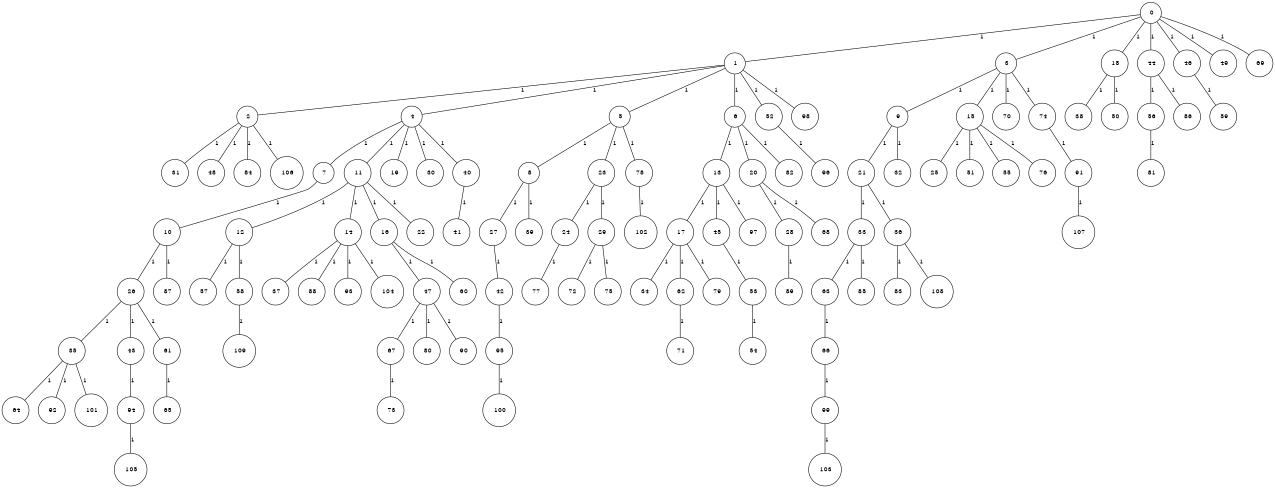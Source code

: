 graph G {
size="8.5,11;"
ratio = "expand;"
fixedsize="true;"
overlap="scale;"
node[shape=circle,width=.12,hight=.12,fontsize=12]
edge[fontsize=12]

0[label=" 0" color=black, pos="0.011450331,0.044357943!"];
1[label=" 1" color=black, pos="1.9673938,0.83612319!"];
2[label=" 2" color=black, pos="2.4583231,0.43011862!"];
3[label=" 3" color=black, pos="1.8419894,0.45297!"];
4[label=" 4" color=black, pos="2.1596656,1.5487627!"];
5[label=" 5" color=black, pos="2.7978024,0.55703749!"];
6[label=" 6" color=black, pos="1.3018591,2.9124871!"];
7[label=" 7" color=black, pos="2.5842231,1.1149791!"];
8[label=" 8" color=black, pos="2.4270752,1.8637655!"];
9[label=" 9" color=black, pos="2.7175844,1.9804866!"];
10[label=" 10" color=black, pos="2.2301126,2.7739066!"];
11[label=" 11" color=black, pos="0.23307218,1.6316579!"];
12[label=" 12" color=black, pos="2.8671404,0.87165636!"];
13[label=" 13" color=black, pos="1.4812442,0.092279521!"];
14[label=" 14" color=black, pos="2.0714111,2.40346!"];
15[label=" 15" color=black, pos="2.9865808,0.25130775!"];
16[label=" 16" color=black, pos="1.677776,2.808125!"];
17[label=" 17" color=black, pos="2.8149619,1.571268!"];
18[label=" 18" color=black, pos="0.19921677,0.11717647!"];
19[label=" 19" color=black, pos="0.57205117,0.82502673!"];
20[label=" 20" color=black, pos="2.929255,1.1041344!"];
21[label=" 21" color=black, pos="0.12537695,1.1936026!"];
22[label=" 22" color=black, pos="1.2011805,1.8524224!"];
23[label=" 23" color=black, pos="0.11550161,2.6014173!"];
24[label=" 24" color=black, pos="2.2188033,2.1886381!"];
25[label=" 25" color=black, pos="2.1981538,1.0788397!"];
26[label=" 26" color=black, pos="1.1050807,0.82965949!"];
27[label=" 27" color=black, pos="0.94485058,1.1163235!"];
28[label=" 28" color=black, pos="0.35136932,1.2846049!"];
29[label=" 29" color=black, pos="0.41687181,2.6735344!"];
30[label=" 30" color=black, pos="1.07527,0.80581363!"];
31[label=" 31" color=black, pos="1.6296868,2.9840493!"];
32[label=" 32" color=black, pos="2.8167731,0.88225536!"];
33[label=" 33" color=black, pos="2.9325935,0.41229743!"];
34[label=" 34" color=black, pos="0.15711121,0.71480603!"];
35[label=" 35" color=black, pos="0.89664314,2.9760674!"];
36[label=" 36" color=black, pos="2.0515874,2.7247587!"];
37[label=" 37" color=black, pos="1.7388797,2.0865115!"];
38[label=" 38" color=black, pos="0.92424978,1.0049214!"];
39[label=" 39" color=black, pos="0.29955604,0.40242677!"];
40[label=" 40" color=black, pos="0.161658,1.131256!"];
41[label=" 41" color=black, pos="1.2457772,1.1319256!"];
42[label=" 42" color=black, pos="2.7855104,0.50485016!"];
43[label=" 43" color=black, pos="0.67786114,2.930166!"];
44[label=" 44" color=black, pos="0.7415898,1.1979077!"];
45[label=" 45" color=black, pos="1.0532178,1.2946192!"];
46[label=" 46" color=black, pos="2.1767444,2.5314042!"];
47[label=" 47" color=black, pos="1.2885113,2.5926296!"];
48[label=" 48" color=black, pos="0.21851304,0.54442073!"];
49[label=" 49" color=black, pos="1.2674391,2.8671786!"];
50[label=" 50" color=black, pos="1.523078,0.73510299!"];
51[label=" 51" color=black, pos="2.8529463,0.93038765!"];
52[label=" 52" color=black, pos="2.3201937,0.075005583!"];
53[label=" 53" color=black, pos="0.4127146,1.350879!"];
54[label=" 54" color=black, pos="0.66916546,1.0657594!"];
55[label=" 55" color=black, pos="1.816114,1.407846!"];
56[label=" 56" color=black, pos="1.3822746,0.49891727!"];
57[label=" 57" color=black, pos="1.6286131,0.70266312!"];
58[label=" 58" color=black, pos="0.73812458,0.3526302!"];
59[label=" 59" color=black, pos="1.1030351,1.1856069!"];
60[label=" 60" color=black, pos="0.41131321,2.7966402!"];
61[label=" 61" color=black, pos="0.63023735,1.4134868!"];
62[label=" 62" color=black, pos="2.0298022,1.2570795!"];
63[label=" 63" color=black, pos="1.1376352,2.8805433!"];
64[label=" 64" color=black, pos="2.6171923,2.1696234!"];
65[label=" 65" color=black, pos="2.7455565,1.3974965!"];
66[label=" 66" color=black, pos="0.31005264,1.0747519!"];
67[label=" 67" color=black, pos="0.033144536,1.8363165!"];
68[label=" 68" color=black, pos="2.5209713,2.2684856!"];
69[label=" 69" color=black, pos="2.7804758,1.4506115!"];
70[label=" 70" color=black, pos="1.1612186,1.6561943!"];
71[label=" 71" color=black, pos="1.3726166,1.8187635!"];
72[label=" 72" color=black, pos="0.91619825,1.2356143!"];
73[label=" 73" color=black, pos="0.86067342,2.1454358!"];
74[label=" 74" color=black, pos="0.38323748,2.5838138!"];
75[label=" 75" color=black, pos="1.4805465,2.8608398!"];
76[label=" 76" color=black, pos="2.0530869,1.1527266!"];
77[label=" 77" color=black, pos="2.8112977,0.64384065!"];
78[label=" 78" color=black, pos="1.3110291,1.27137!"];
79[label=" 79" color=black, pos="1.8367726,0.67345462!"];
80[label=" 80" color=black, pos="1.0785204,1.4147255!"];
81[label=" 81" color=black, pos="1.5421797,2.1099198!"];
82[label=" 82" color=black, pos="2.780349,0.34179924!"];
83[label=" 83" color=black, pos="0.11386389,2.2624134!"];
84[label=" 84" color=black, pos="1.3319643,1.0005134!"];
85[label=" 85" color=black, pos="1.018478,2.1157783!"];
86[label=" 86" color=black, pos="2.944389,0.013152766!"];
87[label=" 87" color=black, pos="2.4772818,1.5341324!"];
88[label=" 88" color=black, pos="2.5956763,0.49499589!"];
89[label=" 89" color=black, pos="1.5090192,0.063273279!"];
90[label=" 90" color=black, pos="2.2986494,2.5502637!"];
91[label=" 91" color=black, pos="1.6077115,1.579464!"];
92[label=" 92" color=black, pos="0.22781697,2.0829379!"];
93[label=" 93" color=black, pos="2.2243315,1.575802!"];
94[label=" 94" color=black, pos="0.5858645,1.9498821!"];
95[label=" 95" color=black, pos="1.2755621,0.61894837!"];
96[label=" 96" color=black, pos="0.43287238,2.0090945!"];
97[label=" 97" color=black, pos="1.71886,1.2312598!"];
98[label=" 98" color=black, pos="2.4774403,0.43002263!"];
99[label=" 99" color=black, pos="0.59420059,1.0248277!"];
100[label=" 100" color=black, pos="2.5894641,1.0683125!"];
101[label=" 101" color=black, pos="0.30648184,0.98251617!"];
102[label=" 102" color=black, pos="1.2330692,2.9554926!"];
103[label=" 103" color=black, pos="1.4164127,2.3798698!"];
104[label=" 104" color=black, pos="1.6883852,1.7911767!"];
105[label=" 105" color=black, pos="2.4613322,2.4247546!"];
106[label=" 106" color=black, pos="2.80396,0.023924324!"];
107[label=" 107" color=black, pos="2.8642639,2.2201782!"];
108[label=" 108" color=black, pos="1.1565177,0.26752364!"];
109[label=" 109" color=black, pos="1.9326051,0.35534585!"];
0--1[label="1"]
0--3[label="1"]
0--18[label="1"]
0--44[label="1"]
0--46[label="1"]
0--49[label="1"]
0--69[label="1"]
1--2[label="1"]
1--4[label="1"]
1--5[label="1"]
1--6[label="1"]
1--52[label="1"]
1--98[label="1"]
2--31[label="1"]
2--48[label="1"]
2--84[label="1"]
2--106[label="1"]
3--9[label="1"]
3--15[label="1"]
3--70[label="1"]
3--74[label="1"]
4--7[label="1"]
4--11[label="1"]
4--19[label="1"]
4--30[label="1"]
4--40[label="1"]
5--8[label="1"]
5--23[label="1"]
5--78[label="1"]
6--13[label="1"]
6--20[label="1"]
6--82[label="1"]
7--10[label="1"]
8--27[label="1"]
8--39[label="1"]
9--21[label="1"]
9--32[label="1"]
10--26[label="1"]
10--87[label="1"]
11--12[label="1"]
11--14[label="1"]
11--16[label="1"]
11--22[label="1"]
12--57[label="1"]
12--58[label="1"]
13--17[label="1"]
13--45[label="1"]
13--97[label="1"]
14--37[label="1"]
14--88[label="1"]
14--93[label="1"]
14--104[label="1"]
15--25[label="1"]
15--51[label="1"]
15--55[label="1"]
15--76[label="1"]
16--47[label="1"]
16--60[label="1"]
17--34[label="1"]
17--62[label="1"]
17--79[label="1"]
18--38[label="1"]
18--50[label="1"]
20--28[label="1"]
20--68[label="1"]
21--33[label="1"]
21--36[label="1"]
23--24[label="1"]
23--29[label="1"]
24--77[label="1"]
26--35[label="1"]
26--43[label="1"]
26--61[label="1"]
27--42[label="1"]
28--89[label="1"]
29--72[label="1"]
29--75[label="1"]
33--63[label="1"]
33--85[label="1"]
35--64[label="1"]
35--92[label="1"]
35--101[label="1"]
36--83[label="1"]
36--108[label="1"]
40--41[label="1"]
42--95[label="1"]
43--94[label="1"]
44--56[label="1"]
44--86[label="1"]
45--53[label="1"]
46--59[label="1"]
47--67[label="1"]
47--80[label="1"]
47--90[label="1"]
52--96[label="1"]
53--54[label="1"]
56--81[label="1"]
58--109[label="1"]
61--65[label="1"]
62--71[label="1"]
63--66[label="1"]
66--99[label="1"]
67--73[label="1"]
74--91[label="1"]
78--102[label="1"]
91--107[label="1"]
94--105[label="1"]
95--100[label="1"]
99--103[label="1"]

}
